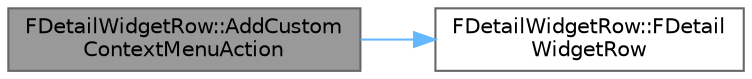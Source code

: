digraph "FDetailWidgetRow::AddCustomContextMenuAction"
{
 // INTERACTIVE_SVG=YES
 // LATEX_PDF_SIZE
  bgcolor="transparent";
  edge [fontname=Helvetica,fontsize=10,labelfontname=Helvetica,labelfontsize=10];
  node [fontname=Helvetica,fontsize=10,shape=box,height=0.2,width=0.4];
  rankdir="LR";
  Node1 [id="Node000001",label="FDetailWidgetRow::AddCustom\lContextMenuAction",height=0.2,width=0.4,color="gray40", fillcolor="grey60", style="filled", fontcolor="black",tooltip="Add a custom action to the row context menu."];
  Node1 -> Node2 [id="edge1_Node000001_Node000002",color="steelblue1",style="solid",tooltip=" "];
  Node2 [id="Node000002",label="FDetailWidgetRow::FDetail\lWidgetRow",height=0.2,width=0.4,color="grey40", fillcolor="white", style="filled",URL="$d8/d13/classFDetailWidgetRow.html#a23e1a0e63489e6d1b7bfb4c3ae40bb06",tooltip=" "];
}
